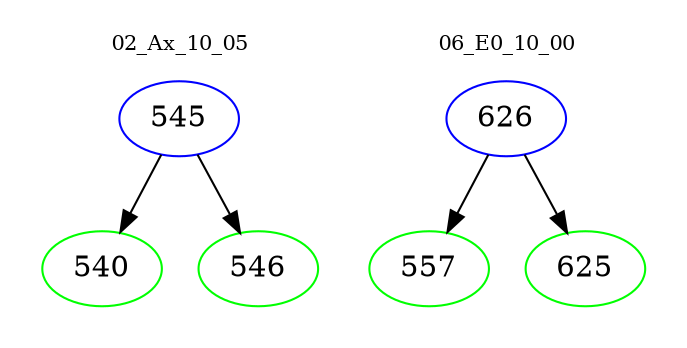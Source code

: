 digraph{
subgraph cluster_0 {
color = white
label = "02_Ax_10_05";
fontsize=10;
T0_545 [label="545", color="blue"]
T0_545 -> T0_540 [color="black"]
T0_540 [label="540", color="green"]
T0_545 -> T0_546 [color="black"]
T0_546 [label="546", color="green"]
}
subgraph cluster_1 {
color = white
label = "06_E0_10_00";
fontsize=10;
T1_626 [label="626", color="blue"]
T1_626 -> T1_557 [color="black"]
T1_557 [label="557", color="green"]
T1_626 -> T1_625 [color="black"]
T1_625 [label="625", color="green"]
}
}
